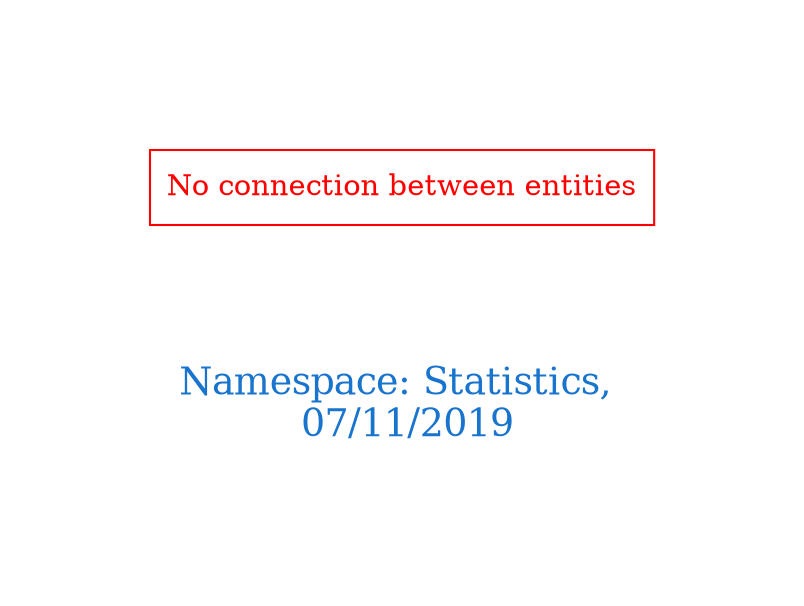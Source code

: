 digraph OGIT_ontology {
 graph [ rankdir= LR,pad=1 
fontsize = 18,
fontcolor= dodgerblue3,label = "\n\n\nNamespace: Statistics, \n 07/11/2019"];
node[shape=polygon];
edge [  color="gray81"];

"No connection between entities" [fontcolor = "red",color="red", shape="polygon"]
}

